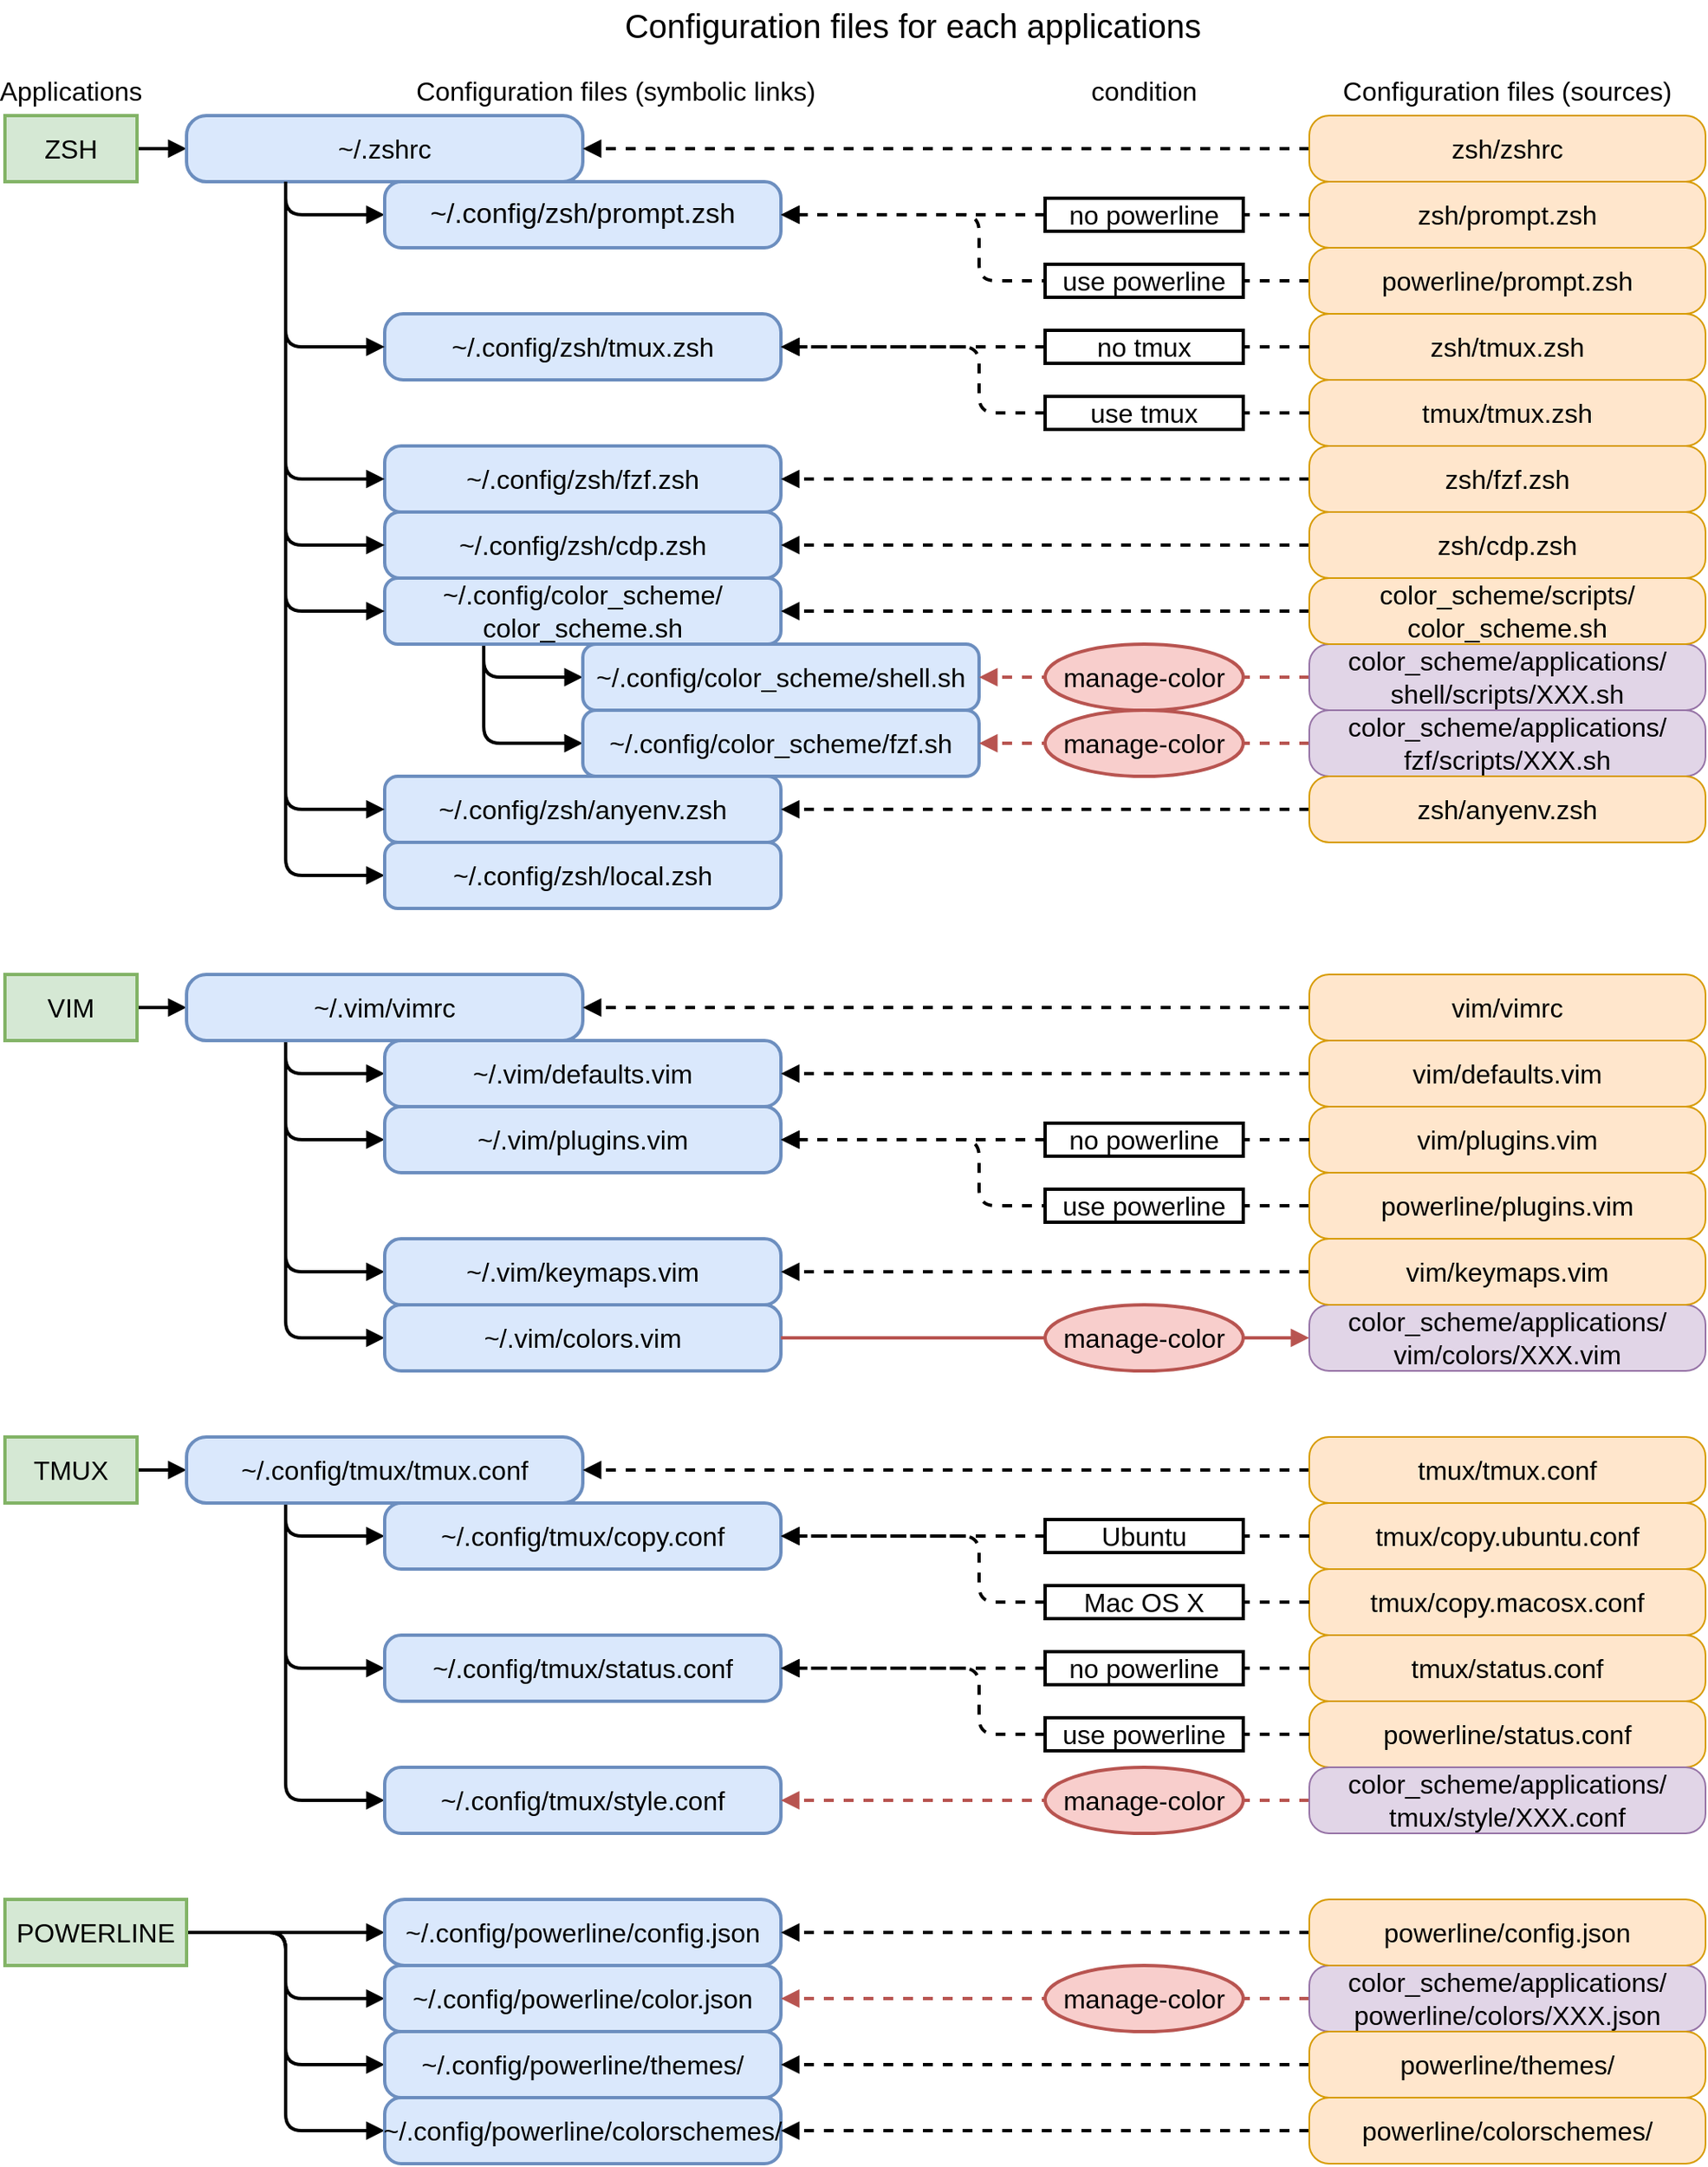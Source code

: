 <mxfile version="15.5.6" type="device"><diagram id="W8UUVqBCVU1PhLZmd4Tl" name="ページ1"><mxGraphModel dx="794" dy="639" grid="1" gridSize="10" guides="1" tooltips="1" connect="1" arrows="1" fold="1" page="1" pageScale="1" pageWidth="827" pageHeight="1169" math="0" shadow="0"><root><mxCell id="0"/><mxCell id="1" parent="0"/><mxCell id="Dofcgx1r0u2JZPhKdHxG-19" style="edgeStyle=orthogonalEdgeStyle;rounded=1;orthogonalLoop=1;jettySize=auto;html=1;exitX=1;exitY=0.5;exitDx=0;exitDy=0;entryX=0;entryY=0.5;entryDx=0;entryDy=0;endArrow=block;endFill=1;strokeWidth=2;" parent="1" source="Dofcgx1r0u2JZPhKdHxG-1" target="Dofcgx1r0u2JZPhKdHxG-2" edge="1"><mxGeometry relative="1" as="geometry"/></mxCell><mxCell id="Dofcgx1r0u2JZPhKdHxG-1" value="ZSH" style="rounded=0;whiteSpace=wrap;html=1;strokeWidth=2;fillColor=#d5e8d4;strokeColor=#82b366;fontSize=16;" parent="1" vertex="1"><mxGeometry x="10" y="80" width="80" height="40" as="geometry"/></mxCell><mxCell id="Dofcgx1r0u2JZPhKdHxG-11" style="edgeStyle=orthogonalEdgeStyle;rounded=1;orthogonalLoop=1;jettySize=auto;html=1;exitX=0.25;exitY=1;exitDx=0;exitDy=0;entryX=0;entryY=0.5;entryDx=0;entryDy=0;strokeWidth=2;endArrow=block;endFill=1;" parent="1" source="Dofcgx1r0u2JZPhKdHxG-2" target="Dofcgx1r0u2JZPhKdHxG-4" edge="1"><mxGeometry relative="1" as="geometry"/></mxCell><mxCell id="Dofcgx1r0u2JZPhKdHxG-137" style="edgeStyle=orthogonalEdgeStyle;rounded=1;orthogonalLoop=1;jettySize=auto;html=1;exitX=0.25;exitY=1;exitDx=0;exitDy=0;entryX=0;entryY=0.5;entryDx=0;entryDy=0;fontSize=16;endArrow=block;endFill=1;strokeWidth=2;" parent="1" source="Dofcgx1r0u2JZPhKdHxG-2" target="Dofcgx1r0u2JZPhKdHxG-136" edge="1"><mxGeometry relative="1" as="geometry"/></mxCell><mxCell id="Dofcgx1r0u2JZPhKdHxG-2" value="~/.zshrc" style="rounded=1;whiteSpace=wrap;html=1;arcSize=30;strokeWidth=2;fillColor=#dae8fc;strokeColor=#6c8ebf;fontSize=16;" parent="1" vertex="1"><mxGeometry x="120" y="80" width="240" height="40" as="geometry"/></mxCell><mxCell id="Dofcgx1r0u2JZPhKdHxG-3" value="Applications" style="text;html=1;strokeColor=none;fillColor=none;align=center;verticalAlign=middle;whiteSpace=wrap;rounded=0;fontSize=16;" parent="1" vertex="1"><mxGeometry x="10" y="50" width="80" height="30" as="geometry"/></mxCell><mxCell id="Dofcgx1r0u2JZPhKdHxG-4" value="~/.config/zsh/prompt.zsh" style="rounded=1;whiteSpace=wrap;html=1;arcSize=25;strokeWidth=2;fillColor=#dae8fc;strokeColor=#6c8ebf;fontSize=17;" parent="1" vertex="1"><mxGeometry x="240" y="120" width="240" height="40" as="geometry"/></mxCell><mxCell id="Dofcgx1r0u2JZPhKdHxG-5" value="~/.config/zsh/tmux.zsh" style="rounded=1;whiteSpace=wrap;html=1;arcSize=28;strokeWidth=2;fillColor=#dae8fc;strokeColor=#6c8ebf;fontSize=16;" parent="1" vertex="1"><mxGeometry x="240" y="200" width="240" height="40" as="geometry"/></mxCell><mxCell id="Dofcgx1r0u2JZPhKdHxG-6" value="~/.config/zsh/fzf.zsh" style="rounded=1;whiteSpace=wrap;html=1;arcSize=25;strokeWidth=2;fillColor=#dae8fc;strokeColor=#6c8ebf;fontSize=16;" parent="1" vertex="1"><mxGeometry x="240" y="280" width="240" height="40" as="geometry"/></mxCell><mxCell id="Dofcgx1r0u2JZPhKdHxG-7" value="~/.config/zsh/cdp.zsh" style="rounded=1;whiteSpace=wrap;html=1;arcSize=23;strokeWidth=2;fillColor=#dae8fc;strokeColor=#6c8ebf;fontSize=16;" parent="1" vertex="1"><mxGeometry x="240" y="320" width="240" height="40" as="geometry"/></mxCell><mxCell id="Dofcgx1r0u2JZPhKdHxG-8" value="~/.config/zsh/anyenv.zsh" style="rounded=1;whiteSpace=wrap;html=1;arcSize=20;strokeWidth=2;fillColor=#dae8fc;strokeColor=#6c8ebf;fontSize=16;" parent="1" vertex="1"><mxGeometry x="240" y="480" width="240" height="40" as="geometry"/></mxCell><mxCell id="Dofcgx1r0u2JZPhKdHxG-27" style="edgeStyle=orthogonalEdgeStyle;rounded=1;orthogonalLoop=1;jettySize=auto;html=1;exitX=0;exitY=0.5;exitDx=0;exitDy=0;entryX=1;entryY=0.5;entryDx=0;entryDy=0;fontSize=18;endArrow=block;endFill=1;strokeWidth=2;dashed=1;" parent="1" source="Dofcgx1r0u2JZPhKdHxG-9" target="Dofcgx1r0u2JZPhKdHxG-2" edge="1"><mxGeometry relative="1" as="geometry"/></mxCell><mxCell id="Dofcgx1r0u2JZPhKdHxG-9" value="zsh/zshrc" style="rounded=1;whiteSpace=wrap;html=1;arcSize=30;fillColor=#ffe6cc;strokeColor=#d79b00;fontSize=16;" parent="1" vertex="1"><mxGeometry x="800" y="80" width="240" height="40" as="geometry"/></mxCell><mxCell id="Dofcgx1r0u2JZPhKdHxG-24" style="edgeStyle=orthogonalEdgeStyle;rounded=1;orthogonalLoop=1;jettySize=auto;html=1;exitX=0.25;exitY=1;exitDx=0;exitDy=0;entryX=0;entryY=0.5;entryDx=0;entryDy=0;endArrow=block;endFill=1;strokeWidth=2;" parent="1" source="Dofcgx1r0u2JZPhKdHxG-10" target="Dofcgx1r0u2JZPhKdHxG-22" edge="1"><mxGeometry relative="1" as="geometry"/></mxCell><mxCell id="Dofcgx1r0u2JZPhKdHxG-25" style="edgeStyle=orthogonalEdgeStyle;rounded=1;orthogonalLoop=1;jettySize=auto;html=1;exitX=0.25;exitY=1;exitDx=0;exitDy=0;entryX=0;entryY=0.5;entryDx=0;entryDy=0;endArrow=block;endFill=1;strokeWidth=2;" parent="1" source="Dofcgx1r0u2JZPhKdHxG-10" target="Dofcgx1r0u2JZPhKdHxG-23" edge="1"><mxGeometry relative="1" as="geometry"/></mxCell><mxCell id="Dofcgx1r0u2JZPhKdHxG-10" value="~/.config/color_scheme/&lt;br&gt;color_scheme.sh" style="rounded=1;whiteSpace=wrap;html=1;arcSize=20;strokeWidth=2;fillColor=#dae8fc;strokeColor=#6c8ebf;fontSize=16;" parent="1" vertex="1"><mxGeometry x="240" y="360" width="240" height="40" as="geometry"/></mxCell><mxCell id="Dofcgx1r0u2JZPhKdHxG-12" style="edgeStyle=orthogonalEdgeStyle;rounded=1;orthogonalLoop=1;jettySize=auto;html=1;exitX=0.25;exitY=1;exitDx=0;exitDy=0;entryX=0;entryY=0.5;entryDx=0;entryDy=0;strokeWidth=2;endArrow=block;endFill=1;" parent="1" source="Dofcgx1r0u2JZPhKdHxG-2" target="Dofcgx1r0u2JZPhKdHxG-5" edge="1"><mxGeometry relative="1" as="geometry"><mxPoint x="250" y="130" as="sourcePoint"/><mxPoint x="330" y="150" as="targetPoint"/><Array as="points"><mxPoint x="180" y="220"/></Array></mxGeometry></mxCell><mxCell id="Dofcgx1r0u2JZPhKdHxG-13" style="edgeStyle=orthogonalEdgeStyle;rounded=1;orthogonalLoop=1;jettySize=auto;html=1;exitX=0.25;exitY=1;exitDx=0;exitDy=0;entryX=0;entryY=0.5;entryDx=0;entryDy=0;strokeWidth=2;endArrow=block;endFill=1;" parent="1" source="Dofcgx1r0u2JZPhKdHxG-2" target="Dofcgx1r0u2JZPhKdHxG-6" edge="1"><mxGeometry relative="1" as="geometry"><mxPoint x="250" y="130" as="sourcePoint"/><mxPoint x="330" y="190" as="targetPoint"/><Array as="points"><mxPoint x="180" y="300"/></Array></mxGeometry></mxCell><mxCell id="Dofcgx1r0u2JZPhKdHxG-14" style="edgeStyle=orthogonalEdgeStyle;rounded=1;orthogonalLoop=1;jettySize=auto;html=1;entryX=0;entryY=0.5;entryDx=0;entryDy=0;strokeWidth=2;endArrow=block;endFill=1;exitX=0.25;exitY=1;exitDx=0;exitDy=0;" parent="1" source="Dofcgx1r0u2JZPhKdHxG-2" target="Dofcgx1r0u2JZPhKdHxG-7" edge="1"><mxGeometry relative="1" as="geometry"><mxPoint x="200" y="120" as="sourcePoint"/><mxPoint x="330" y="230" as="targetPoint"/><Array as="points"><mxPoint x="180" y="340"/></Array></mxGeometry></mxCell><mxCell id="Dofcgx1r0u2JZPhKdHxG-15" style="edgeStyle=orthogonalEdgeStyle;rounded=1;orthogonalLoop=1;jettySize=auto;html=1;entryX=0;entryY=0.5;entryDx=0;entryDy=0;strokeWidth=2;endArrow=block;endFill=1;exitX=0.25;exitY=1;exitDx=0;exitDy=0;" parent="1" source="Dofcgx1r0u2JZPhKdHxG-2" target="Dofcgx1r0u2JZPhKdHxG-10" edge="1"><mxGeometry relative="1" as="geometry"><mxPoint x="250" y="130" as="sourcePoint"/><mxPoint x="330" y="270" as="targetPoint"/><Array as="points"><mxPoint x="180" y="380"/></Array></mxGeometry></mxCell><mxCell id="Dofcgx1r0u2JZPhKdHxG-16" style="edgeStyle=orthogonalEdgeStyle;rounded=1;orthogonalLoop=1;jettySize=auto;html=1;strokeWidth=2;endArrow=block;endFill=1;exitX=0.25;exitY=1;exitDx=0;exitDy=0;entryX=0;entryY=0.5;entryDx=0;entryDy=0;" parent="1" source="Dofcgx1r0u2JZPhKdHxG-2" target="Dofcgx1r0u2JZPhKdHxG-8" edge="1"><mxGeometry relative="1" as="geometry"><mxPoint x="250" y="130" as="sourcePoint"/><mxPoint x="300" y="340" as="targetPoint"/><Array as="points"><mxPoint x="180" y="500"/></Array></mxGeometry></mxCell><mxCell id="Dofcgx1r0u2JZPhKdHxG-20" value="Configuration files (symbolic links)" style="text;html=1;strokeColor=none;fillColor=none;align=center;verticalAlign=middle;whiteSpace=wrap;rounded=0;fontSize=16;" parent="1" vertex="1"><mxGeometry x="240" y="50" width="280" height="30" as="geometry"/></mxCell><mxCell id="Dofcgx1r0u2JZPhKdHxG-114" style="edgeStyle=orthogonalEdgeStyle;rounded=1;orthogonalLoop=1;jettySize=auto;html=1;exitX=1;exitY=0.5;exitDx=0;exitDy=0;entryX=0;entryY=0.5;entryDx=0;entryDy=0;fontSize=12;endArrow=block;endFill=1;strokeWidth=2;" parent="1" source="Dofcgx1r0u2JZPhKdHxG-21" target="Dofcgx1r0u2JZPhKdHxG-28" edge="1"><mxGeometry relative="1" as="geometry"/></mxCell><mxCell id="Dofcgx1r0u2JZPhKdHxG-21" value="VIM" style="rounded=0;whiteSpace=wrap;html=1;strokeWidth=2;fillColor=#d5e8d4;strokeColor=#82b366;fontSize=16;" parent="1" vertex="1"><mxGeometry x="10" y="600" width="80" height="40" as="geometry"/></mxCell><mxCell id="Dofcgx1r0u2JZPhKdHxG-22" value="~/.config/color_scheme/shell.sh" style="rounded=1;whiteSpace=wrap;html=1;arcSize=20;strokeWidth=2;fillColor=#dae8fc;strokeColor=#6c8ebf;fontSize=16;" parent="1" vertex="1"><mxGeometry x="360" y="400" width="240" height="40" as="geometry"/></mxCell><mxCell id="Dofcgx1r0u2JZPhKdHxG-23" value="~/.config/color_scheme/fzf.sh" style="rounded=1;whiteSpace=wrap;html=1;arcSize=20;strokeWidth=2;fillColor=#dae8fc;strokeColor=#6c8ebf;fontSize=16;" parent="1" vertex="1"><mxGeometry x="360" y="440" width="240" height="40" as="geometry"/></mxCell><mxCell id="Dofcgx1r0u2JZPhKdHxG-26" value="Configuration files for each applications" style="text;html=1;strokeColor=none;fillColor=none;align=center;verticalAlign=middle;whiteSpace=wrap;rounded=0;fontSize=20;" parent="1" vertex="1"><mxGeometry x="340" y="10" width="440" height="30" as="geometry"/></mxCell><mxCell id="Dofcgx1r0u2JZPhKdHxG-36" style="edgeStyle=orthogonalEdgeStyle;rounded=1;orthogonalLoop=1;jettySize=auto;html=1;exitX=0.25;exitY=1;exitDx=0;exitDy=0;entryX=0;entryY=0.5;entryDx=0;entryDy=0;fontSize=18;endArrow=block;endFill=1;strokeWidth=2;" parent="1" source="Dofcgx1r0u2JZPhKdHxG-28" target="Dofcgx1r0u2JZPhKdHxG-30" edge="1"><mxGeometry relative="1" as="geometry"/></mxCell><mxCell id="Dofcgx1r0u2JZPhKdHxG-37" style="edgeStyle=orthogonalEdgeStyle;rounded=1;orthogonalLoop=1;jettySize=auto;html=1;exitX=0.25;exitY=1;exitDx=0;exitDy=0;entryX=0;entryY=0.5;entryDx=0;entryDy=0;fontSize=18;endArrow=block;endFill=1;strokeWidth=2;" parent="1" source="Dofcgx1r0u2JZPhKdHxG-28" target="Dofcgx1r0u2JZPhKdHxG-31" edge="1"><mxGeometry relative="1" as="geometry"><Array as="points"><mxPoint x="180" y="700"/></Array></mxGeometry></mxCell><mxCell id="Dofcgx1r0u2JZPhKdHxG-38" style="edgeStyle=orthogonalEdgeStyle;rounded=1;orthogonalLoop=1;jettySize=auto;html=1;exitX=0.25;exitY=1;exitDx=0;exitDy=0;entryX=0;entryY=0.5;entryDx=0;entryDy=0;fontSize=18;endArrow=block;endFill=1;strokeWidth=2;" parent="1" source="Dofcgx1r0u2JZPhKdHxG-28" target="Dofcgx1r0u2JZPhKdHxG-32" edge="1"><mxGeometry relative="1" as="geometry"/></mxCell><mxCell id="Dofcgx1r0u2JZPhKdHxG-39" style="edgeStyle=orthogonalEdgeStyle;rounded=1;orthogonalLoop=1;jettySize=auto;html=1;exitX=0.25;exitY=1;exitDx=0;exitDy=0;entryX=0;entryY=0.5;entryDx=0;entryDy=0;fontSize=18;endArrow=block;endFill=1;strokeWidth=2;" parent="1" source="Dofcgx1r0u2JZPhKdHxG-28" target="Dofcgx1r0u2JZPhKdHxG-33" edge="1"><mxGeometry relative="1" as="geometry"/></mxCell><mxCell id="Dofcgx1r0u2JZPhKdHxG-28" value="~/.vim/vimrc" style="rounded=1;whiteSpace=wrap;html=1;arcSize=30;strokeWidth=2;fillColor=#dae8fc;strokeColor=#6c8ebf;fontSize=16;" parent="1" vertex="1"><mxGeometry x="120" y="600" width="240" height="40" as="geometry"/></mxCell><mxCell id="Dofcgx1r0u2JZPhKdHxG-30" value="~/.vim/defaults.vim" style="rounded=1;whiteSpace=wrap;html=1;arcSize=25;strokeWidth=2;fillColor=#dae8fc;strokeColor=#6c8ebf;fontSize=16;" parent="1" vertex="1"><mxGeometry x="240" y="640" width="240" height="40" as="geometry"/></mxCell><mxCell id="Dofcgx1r0u2JZPhKdHxG-31" value="~/.vim/plugins.vim" style="rounded=1;whiteSpace=wrap;html=1;arcSize=25;strokeWidth=2;fillColor=#dae8fc;strokeColor=#6c8ebf;fontSize=16;" parent="1" vertex="1"><mxGeometry x="240" y="680" width="240" height="40" as="geometry"/></mxCell><mxCell id="Dofcgx1r0u2JZPhKdHxG-32" value="~/.vim/keymaps.vim" style="rounded=1;whiteSpace=wrap;html=1;arcSize=25;strokeWidth=2;fillColor=#dae8fc;strokeColor=#6c8ebf;fontSize=16;" parent="1" vertex="1"><mxGeometry x="240" y="760" width="240" height="40" as="geometry"/></mxCell><mxCell id="Dofcgx1r0u2JZPhKdHxG-33" value="~/.vim/colors.vim" style="rounded=1;whiteSpace=wrap;html=1;arcSize=25;strokeWidth=2;fillColor=#dae8fc;strokeColor=#6c8ebf;fontSize=16;" parent="1" vertex="1"><mxGeometry x="240" y="800" width="240" height="40" as="geometry"/></mxCell><mxCell id="Dofcgx1r0u2JZPhKdHxG-67" style="edgeStyle=orthogonalEdgeStyle;rounded=1;orthogonalLoop=1;jettySize=auto;html=1;exitX=0;exitY=0.5;exitDx=0;exitDy=0;entryX=1;entryY=0.5;entryDx=0;entryDy=0;fontSize=12;endArrow=none;endFill=0;strokeWidth=2;fillColor=#f8cecc;strokeColor=#b85450;startArrow=block;startFill=1;" parent="1" source="Dofcgx1r0u2JZPhKdHxG-35" target="Dofcgx1r0u2JZPhKdHxG-33" edge="1"><mxGeometry relative="1" as="geometry"><mxPoint x="840" y="820" as="sourcePoint"/></mxGeometry></mxCell><mxCell id="Dofcgx1r0u2JZPhKdHxG-35" value="color_scheme/applications/&lt;br style=&quot;font-size: 16px;&quot;&gt;vim/colors/XXX.vim" style="rounded=1;whiteSpace=wrap;html=1;arcSize=30;fillColor=#e1d5e7;strokeColor=#9673a6;fontSize=16;" parent="1" vertex="1"><mxGeometry x="800" y="800" width="240" height="40" as="geometry"/></mxCell><mxCell id="Dofcgx1r0u2JZPhKdHxG-42" value="manage-color" style="ellipse;whiteSpace=wrap;html=1;fontSize=16;strokeWidth=2;fillColor=#f8cecc;strokeColor=#b85450;" parent="1" vertex="1"><mxGeometry x="640" y="800" width="120" height="40" as="geometry"/></mxCell><mxCell id="Dofcgx1r0u2JZPhKdHxG-63" style="edgeStyle=orthogonalEdgeStyle;rounded=1;orthogonalLoop=1;jettySize=auto;html=1;exitX=0;exitY=0.5;exitDx=0;exitDy=0;fontSize=12;endArrow=block;endFill=1;strokeWidth=2;dashed=1;fillColor=#f8cecc;strokeColor=#b85450;entryX=1;entryY=0.5;entryDx=0;entryDy=0;" parent="1" source="Dofcgx1r0u2JZPhKdHxG-43" target="Dofcgx1r0u2JZPhKdHxG-22" edge="1"><mxGeometry relative="1" as="geometry"><mxPoint x="620" y="440" as="targetPoint"/></mxGeometry></mxCell><mxCell id="Dofcgx1r0u2JZPhKdHxG-43" value="color_scheme/applications/&lt;br style=&quot;font-size: 16px;&quot;&gt;shell/scripts/XXX.sh" style="rounded=1;whiteSpace=wrap;html=1;arcSize=30;fillColor=#e1d5e7;strokeColor=#9673a6;fontSize=16;" parent="1" vertex="1"><mxGeometry x="800" y="400" width="240" height="40" as="geometry"/></mxCell><mxCell id="Dofcgx1r0u2JZPhKdHxG-64" style="edgeStyle=orthogonalEdgeStyle;rounded=1;orthogonalLoop=1;jettySize=auto;html=1;exitX=0;exitY=0.5;exitDx=0;exitDy=0;fontSize=12;endArrow=block;endFill=1;strokeWidth=2;dashed=1;fillColor=#f8cecc;strokeColor=#b85450;entryX=1;entryY=0.5;entryDx=0;entryDy=0;" parent="1" source="Dofcgx1r0u2JZPhKdHxG-44" target="Dofcgx1r0u2JZPhKdHxG-23" edge="1"><mxGeometry relative="1" as="geometry"><mxPoint x="610" y="470" as="targetPoint"/></mxGeometry></mxCell><mxCell id="Dofcgx1r0u2JZPhKdHxG-44" value="color_scheme/applications/&lt;br style=&quot;font-size: 16px;&quot;&gt;fzf/scripts/XXX.sh" style="rounded=1;whiteSpace=wrap;html=1;arcSize=30;fillColor=#e1d5e7;strokeColor=#9673a6;fontSize=16;" parent="1" vertex="1"><mxGeometry x="800" y="440" width="240" height="40" as="geometry"/></mxCell><mxCell id="Dofcgx1r0u2JZPhKdHxG-115" style="edgeStyle=orthogonalEdgeStyle;rounded=1;orthogonalLoop=1;jettySize=auto;html=1;exitX=1;exitY=0.5;exitDx=0;exitDy=0;entryX=0;entryY=0.5;entryDx=0;entryDy=0;fontSize=12;endArrow=block;endFill=1;strokeWidth=2;" parent="1" source="Dofcgx1r0u2JZPhKdHxG-45" target="Dofcgx1r0u2JZPhKdHxG-46" edge="1"><mxGeometry relative="1" as="geometry"/></mxCell><mxCell id="Dofcgx1r0u2JZPhKdHxG-45" value="TMUX" style="rounded=0;whiteSpace=wrap;html=1;strokeWidth=2;fillColor=#d5e8d4;strokeColor=#82b366;fontSize=16;" parent="1" vertex="1"><mxGeometry x="10" y="880" width="80" height="40" as="geometry"/></mxCell><mxCell id="Dofcgx1r0u2JZPhKdHxG-116" style="edgeStyle=orthogonalEdgeStyle;rounded=1;orthogonalLoop=1;jettySize=auto;html=1;exitX=0.25;exitY=1;exitDx=0;exitDy=0;entryX=0;entryY=0.5;entryDx=0;entryDy=0;fontSize=12;endArrow=block;endFill=1;strokeWidth=2;" parent="1" source="Dofcgx1r0u2JZPhKdHxG-46" target="Dofcgx1r0u2JZPhKdHxG-79" edge="1"><mxGeometry relative="1" as="geometry"/></mxCell><mxCell id="Dofcgx1r0u2JZPhKdHxG-117" style="edgeStyle=orthogonalEdgeStyle;rounded=1;orthogonalLoop=1;jettySize=auto;html=1;exitX=0.25;exitY=1;exitDx=0;exitDy=0;entryX=0;entryY=0.5;entryDx=0;entryDy=0;fontSize=12;endArrow=block;endFill=1;strokeWidth=2;" parent="1" source="Dofcgx1r0u2JZPhKdHxG-46" target="Dofcgx1r0u2JZPhKdHxG-80" edge="1"><mxGeometry relative="1" as="geometry"/></mxCell><mxCell id="Dofcgx1r0u2JZPhKdHxG-118" style="edgeStyle=orthogonalEdgeStyle;rounded=1;orthogonalLoop=1;jettySize=auto;html=1;exitX=0.25;exitY=1;exitDx=0;exitDy=0;entryX=0;entryY=0.5;entryDx=0;entryDy=0;fontSize=12;endArrow=block;endFill=1;strokeWidth=2;" parent="1" source="Dofcgx1r0u2JZPhKdHxG-46" target="Dofcgx1r0u2JZPhKdHxG-81" edge="1"><mxGeometry relative="1" as="geometry"/></mxCell><mxCell id="Dofcgx1r0u2JZPhKdHxG-46" value="~/.config/tmux/tmux.conf" style="rounded=1;whiteSpace=wrap;html=1;arcSize=30;strokeWidth=2;fillColor=#dae8fc;strokeColor=#6c8ebf;fontSize=16;" parent="1" vertex="1"><mxGeometry x="120" y="880" width="240" height="40" as="geometry"/></mxCell><mxCell id="Dofcgx1r0u2JZPhKdHxG-56" style="edgeStyle=orthogonalEdgeStyle;rounded=1;orthogonalLoop=1;jettySize=auto;html=1;exitX=0;exitY=0.5;exitDx=0;exitDy=0;entryX=1;entryY=0.5;entryDx=0;entryDy=0;fontSize=12;endArrow=block;endFill=1;strokeWidth=2;startArrow=none;dashed=1;" parent="1" source="Dofcgx1r0u2JZPhKdHxG-82" target="Dofcgx1r0u2JZPhKdHxG-4" edge="1"><mxGeometry relative="1" as="geometry"/></mxCell><mxCell id="Dofcgx1r0u2JZPhKdHxG-47" value="zsh/prompt.zsh" style="rounded=1;whiteSpace=wrap;html=1;arcSize=30;fillColor=#ffe6cc;strokeColor=#d79b00;fontSize=16;" parent="1" vertex="1"><mxGeometry x="800" y="120" width="240" height="40" as="geometry"/></mxCell><mxCell id="Dofcgx1r0u2JZPhKdHxG-57" style="edgeStyle=orthogonalEdgeStyle;rounded=1;orthogonalLoop=1;jettySize=auto;html=1;exitX=0;exitY=0.5;exitDx=0;exitDy=0;fontSize=12;endArrow=block;endFill=1;strokeWidth=2;dashed=1;startArrow=none;entryX=1;entryY=0.5;entryDx=0;entryDy=0;" parent="1" source="Dofcgx1r0u2JZPhKdHxG-48" target="Dofcgx1r0u2JZPhKdHxG-4" edge="1"><mxGeometry relative="1" as="geometry"><Array as="points"><mxPoint x="600" y="180"/><mxPoint x="600" y="140"/></Array></mxGeometry></mxCell><mxCell id="Dofcgx1r0u2JZPhKdHxG-48" value="powerline/prompt.zsh" style="rounded=1;whiteSpace=wrap;html=1;arcSize=30;fillColor=#ffe6cc;strokeColor=#d79b00;fontSize=16;" parent="1" vertex="1"><mxGeometry x="800" y="160" width="240" height="40" as="geometry"/></mxCell><mxCell id="Dofcgx1r0u2JZPhKdHxG-58" style="edgeStyle=orthogonalEdgeStyle;rounded=1;orthogonalLoop=1;jettySize=auto;html=1;exitX=0;exitY=0.5;exitDx=0;exitDy=0;entryX=1;entryY=0.5;entryDx=0;entryDy=0;fontSize=12;endArrow=block;endFill=1;strokeWidth=2;startArrow=none;dashed=1;" parent="1" source="Dofcgx1r0u2JZPhKdHxG-85" target="Dofcgx1r0u2JZPhKdHxG-5" edge="1"><mxGeometry relative="1" as="geometry"/></mxCell><mxCell id="Dofcgx1r0u2JZPhKdHxG-49" value="zsh/tmux.zsh" style="rounded=1;whiteSpace=wrap;html=1;arcSize=30;fillColor=#ffe6cc;strokeColor=#d79b00;fontSize=16;" parent="1" vertex="1"><mxGeometry x="800" y="200" width="240" height="40" as="geometry"/></mxCell><mxCell id="Dofcgx1r0u2JZPhKdHxG-59" style="edgeStyle=orthogonalEdgeStyle;rounded=1;orthogonalLoop=1;jettySize=auto;html=1;exitX=0;exitY=0.5;exitDx=0;exitDy=0;fontSize=12;endArrow=block;endFill=1;strokeWidth=2;startArrow=none;entryX=1;entryY=0.5;entryDx=0;entryDy=0;dashed=1;" parent="1" source="Dofcgx1r0u2JZPhKdHxG-87" target="Dofcgx1r0u2JZPhKdHxG-5" edge="1"><mxGeometry relative="1" as="geometry"><Array as="points"><mxPoint x="600" y="260"/><mxPoint x="600" y="220"/></Array></mxGeometry></mxCell><mxCell id="Dofcgx1r0u2JZPhKdHxG-50" value="tmux/tmux.zsh" style="rounded=1;whiteSpace=wrap;html=1;arcSize=30;fillColor=#ffe6cc;strokeColor=#d79b00;fontSize=16;" parent="1" vertex="1"><mxGeometry x="800" y="240" width="240" height="40" as="geometry"/></mxCell><mxCell id="Dofcgx1r0u2JZPhKdHxG-60" style="edgeStyle=orthogonalEdgeStyle;rounded=1;orthogonalLoop=1;jettySize=auto;html=1;exitX=0;exitY=0.5;exitDx=0;exitDy=0;entryX=1;entryY=0.5;entryDx=0;entryDy=0;fontSize=12;endArrow=block;endFill=1;strokeWidth=2;dashed=1;" parent="1" source="Dofcgx1r0u2JZPhKdHxG-51" target="Dofcgx1r0u2JZPhKdHxG-6" edge="1"><mxGeometry relative="1" as="geometry"/></mxCell><mxCell id="Dofcgx1r0u2JZPhKdHxG-51" value="zsh/fzf.zsh" style="rounded=1;whiteSpace=wrap;html=1;arcSize=30;fillColor=#ffe6cc;strokeColor=#d79b00;fontSize=16;" parent="1" vertex="1"><mxGeometry x="800" y="280" width="240" height="40" as="geometry"/></mxCell><mxCell id="Dofcgx1r0u2JZPhKdHxG-61" style="edgeStyle=orthogonalEdgeStyle;rounded=1;orthogonalLoop=1;jettySize=auto;html=1;exitX=0;exitY=0.5;exitDx=0;exitDy=0;entryX=1;entryY=0.5;entryDx=0;entryDy=0;fontSize=12;endArrow=block;endFill=1;strokeWidth=2;dashed=1;" parent="1" source="Dofcgx1r0u2JZPhKdHxG-54" target="Dofcgx1r0u2JZPhKdHxG-7" edge="1"><mxGeometry relative="1" as="geometry"/></mxCell><mxCell id="Dofcgx1r0u2JZPhKdHxG-54" value="zsh/cdp.zsh" style="rounded=1;whiteSpace=wrap;html=1;arcSize=30;fillColor=#ffe6cc;strokeColor=#d79b00;fontSize=16;" parent="1" vertex="1"><mxGeometry x="800" y="320" width="240" height="40" as="geometry"/></mxCell><mxCell id="Dofcgx1r0u2JZPhKdHxG-62" style="edgeStyle=orthogonalEdgeStyle;rounded=1;orthogonalLoop=1;jettySize=auto;html=1;exitX=0;exitY=0.5;exitDx=0;exitDy=0;fontSize=12;endArrow=block;endFill=1;strokeWidth=2;dashed=1;" parent="1" source="Dofcgx1r0u2JZPhKdHxG-55" target="Dofcgx1r0u2JZPhKdHxG-10" edge="1"><mxGeometry relative="1" as="geometry"/></mxCell><mxCell id="Dofcgx1r0u2JZPhKdHxG-55" value="color_scheme/scripts/&lt;br style=&quot;font-size: 16px;&quot;&gt;color_scheme.sh" style="rounded=1;whiteSpace=wrap;html=1;arcSize=30;fillColor=#ffe6cc;strokeColor=#d79b00;fontSize=16;" parent="1" vertex="1"><mxGeometry x="800" y="360" width="240" height="40" as="geometry"/></mxCell><mxCell id="Dofcgx1r0u2JZPhKdHxG-40" value="manage-color" style="ellipse;whiteSpace=wrap;html=1;fontSize=16;strokeWidth=2;fillColor=#f8cecc;strokeColor=#b85450;" parent="1" vertex="1"><mxGeometry x="640" y="400" width="120" height="40" as="geometry"/></mxCell><mxCell id="Dofcgx1r0u2JZPhKdHxG-41" value="manage-color" style="ellipse;whiteSpace=wrap;html=1;fontSize=16;strokeWidth=2;fillColor=#f8cecc;strokeColor=#b85450;" parent="1" vertex="1"><mxGeometry x="640" y="440" width="120" height="40" as="geometry"/></mxCell><mxCell id="Dofcgx1r0u2JZPhKdHxG-66" style="edgeStyle=orthogonalEdgeStyle;rounded=1;orthogonalLoop=1;jettySize=auto;html=1;exitX=0;exitY=0.5;exitDx=0;exitDy=0;entryX=1;entryY=0.5;entryDx=0;entryDy=0;fontSize=12;endArrow=block;endFill=1;strokeWidth=2;dashed=1;" parent="1" source="Dofcgx1r0u2JZPhKdHxG-65" target="Dofcgx1r0u2JZPhKdHxG-8" edge="1"><mxGeometry relative="1" as="geometry"/></mxCell><mxCell id="Dofcgx1r0u2JZPhKdHxG-65" value="zsh/anyenv.zsh" style="rounded=1;whiteSpace=wrap;html=1;arcSize=30;fillColor=#ffe6cc;strokeColor=#d79b00;fontSize=16;" parent="1" vertex="1"><mxGeometry x="800" y="480" width="240" height="40" as="geometry"/></mxCell><mxCell id="Dofcgx1r0u2JZPhKdHxG-74" style="edgeStyle=orthogonalEdgeStyle;rounded=1;orthogonalLoop=1;jettySize=auto;html=1;exitX=0;exitY=0.5;exitDx=0;exitDy=0;entryX=1;entryY=0.5;entryDx=0;entryDy=0;fontSize=12;endArrow=block;endFill=1;strokeWidth=2;dashed=1;" parent="1" source="Dofcgx1r0u2JZPhKdHxG-68" target="Dofcgx1r0u2JZPhKdHxG-30" edge="1"><mxGeometry relative="1" as="geometry"/></mxCell><mxCell id="Dofcgx1r0u2JZPhKdHxG-68" value="vim/defaults.vim" style="rounded=1;whiteSpace=wrap;html=1;arcSize=30;fillColor=#ffe6cc;strokeColor=#d79b00;fontSize=16;" parent="1" vertex="1"><mxGeometry x="800" y="640" width="240" height="40" as="geometry"/></mxCell><mxCell id="Dofcgx1r0u2JZPhKdHxG-73" style="edgeStyle=orthogonalEdgeStyle;rounded=1;orthogonalLoop=1;jettySize=auto;html=1;exitX=0;exitY=0.5;exitDx=0;exitDy=0;entryX=1;entryY=0.5;entryDx=0;entryDy=0;fontSize=12;endArrow=block;endFill=1;strokeWidth=2;dashed=1;" parent="1" source="Dofcgx1r0u2JZPhKdHxG-69" target="Dofcgx1r0u2JZPhKdHxG-28" edge="1"><mxGeometry relative="1" as="geometry"/></mxCell><mxCell id="Dofcgx1r0u2JZPhKdHxG-69" value="vim/vimrc" style="rounded=1;whiteSpace=wrap;html=1;arcSize=30;fillColor=#ffe6cc;strokeColor=#d79b00;fontSize=16;" parent="1" vertex="1"><mxGeometry x="800" y="600" width="240" height="40" as="geometry"/></mxCell><mxCell id="Dofcgx1r0u2JZPhKdHxG-75" style="edgeStyle=orthogonalEdgeStyle;rounded=1;orthogonalLoop=1;jettySize=auto;html=1;exitX=0;exitY=0.5;exitDx=0;exitDy=0;entryX=1;entryY=0.5;entryDx=0;entryDy=0;fontSize=12;endArrow=block;endFill=1;strokeWidth=2;startArrow=none;dashed=1;" parent="1" source="Dofcgx1r0u2JZPhKdHxG-89" target="Dofcgx1r0u2JZPhKdHxG-31" edge="1"><mxGeometry relative="1" as="geometry"/></mxCell><mxCell id="Dofcgx1r0u2JZPhKdHxG-70" value="vim/plugins.vim" style="rounded=1;whiteSpace=wrap;html=1;arcSize=30;fillColor=#ffe6cc;strokeColor=#d79b00;fontSize=16;" parent="1" vertex="1"><mxGeometry x="800" y="680" width="240" height="40" as="geometry"/></mxCell><mxCell id="Dofcgx1r0u2JZPhKdHxG-76" style="edgeStyle=orthogonalEdgeStyle;rounded=1;orthogonalLoop=1;jettySize=auto;html=1;exitX=0;exitY=0.5;exitDx=0;exitDy=0;fontSize=12;endArrow=block;endFill=1;strokeWidth=2;dashed=1;startArrow=none;entryX=1;entryY=0.5;entryDx=0;entryDy=0;" parent="1" source="Dofcgx1r0u2JZPhKdHxG-71" target="Dofcgx1r0u2JZPhKdHxG-31" edge="1"><mxGeometry relative="1" as="geometry"><Array as="points"><mxPoint x="600" y="740"/><mxPoint x="600" y="700"/></Array></mxGeometry></mxCell><mxCell id="Dofcgx1r0u2JZPhKdHxG-71" value="powerline/plugins.vim" style="rounded=1;whiteSpace=wrap;html=1;arcSize=30;fillColor=#ffe6cc;strokeColor=#d79b00;fontSize=16;" parent="1" vertex="1"><mxGeometry x="800" y="720" width="240" height="40" as="geometry"/></mxCell><mxCell id="Dofcgx1r0u2JZPhKdHxG-77" style="edgeStyle=orthogonalEdgeStyle;rounded=1;orthogonalLoop=1;jettySize=auto;html=1;exitX=0;exitY=0.5;exitDx=0;exitDy=0;entryX=1;entryY=0.5;entryDx=0;entryDy=0;fontSize=12;endArrow=block;endFill=1;strokeWidth=2;dashed=1;" parent="1" source="Dofcgx1r0u2JZPhKdHxG-72" target="Dofcgx1r0u2JZPhKdHxG-32" edge="1"><mxGeometry relative="1" as="geometry"/></mxCell><mxCell id="Dofcgx1r0u2JZPhKdHxG-72" value="vim/keymaps.vim" style="rounded=1;whiteSpace=wrap;html=1;arcSize=30;fillColor=#ffe6cc;strokeColor=#d79b00;fontSize=16;" parent="1" vertex="1"><mxGeometry x="800" y="760" width="240" height="40" as="geometry"/></mxCell><mxCell id="Dofcgx1r0u2JZPhKdHxG-79" value="~/.config/tmux/copy.conf" style="rounded=1;whiteSpace=wrap;html=1;arcSize=25;strokeWidth=2;fillColor=#dae8fc;strokeColor=#6c8ebf;fontSize=16;" parent="1" vertex="1"><mxGeometry x="240" y="920" width="240" height="40" as="geometry"/></mxCell><mxCell id="Dofcgx1r0u2JZPhKdHxG-80" value="~/.config/tmux/status.conf" style="rounded=1;whiteSpace=wrap;html=1;arcSize=25;strokeWidth=2;fillColor=#dae8fc;strokeColor=#6c8ebf;fontSize=16;" parent="1" vertex="1"><mxGeometry x="240" y="1000" width="240" height="40" as="geometry"/></mxCell><mxCell id="Dofcgx1r0u2JZPhKdHxG-81" value="~/.config/tmux/style.conf" style="rounded=1;whiteSpace=wrap;html=1;arcSize=25;strokeWidth=2;fillColor=#dae8fc;strokeColor=#6c8ebf;fontSize=16;" parent="1" vertex="1"><mxGeometry x="240" y="1080" width="240" height="40" as="geometry"/></mxCell><mxCell id="Dofcgx1r0u2JZPhKdHxG-82" value="no powerline" style="rounded=0;whiteSpace=wrap;html=1;fontSize=16;strokeWidth=2;" parent="1" vertex="1"><mxGeometry x="640" y="130" width="120" height="20" as="geometry"/></mxCell><mxCell id="Dofcgx1r0u2JZPhKdHxG-83" value="" style="edgeStyle=orthogonalEdgeStyle;rounded=1;orthogonalLoop=1;jettySize=auto;html=1;exitX=0;exitY=0.5;exitDx=0;exitDy=0;entryX=1;entryY=0.5;entryDx=0;entryDy=0;fontSize=12;endArrow=none;endFill=1;strokeWidth=2;dashed=1;" parent="1" source="Dofcgx1r0u2JZPhKdHxG-47" target="Dofcgx1r0u2JZPhKdHxG-82" edge="1"><mxGeometry relative="1" as="geometry"><mxPoint x="800" y="140" as="sourcePoint"/><mxPoint x="440" y="140" as="targetPoint"/></mxGeometry></mxCell><mxCell id="Dofcgx1r0u2JZPhKdHxG-85" value="no tmux" style="rounded=0;whiteSpace=wrap;html=1;fontSize=16;strokeWidth=2;" parent="1" vertex="1"><mxGeometry x="640" y="210" width="120" height="20" as="geometry"/></mxCell><mxCell id="Dofcgx1r0u2JZPhKdHxG-86" value="" style="edgeStyle=orthogonalEdgeStyle;rounded=1;orthogonalLoop=1;jettySize=auto;html=1;exitX=0;exitY=0.5;exitDx=0;exitDy=0;entryX=1;entryY=0.5;entryDx=0;entryDy=0;fontSize=12;endArrow=none;endFill=1;strokeWidth=2;dashed=1;" parent="1" source="Dofcgx1r0u2JZPhKdHxG-49" target="Dofcgx1r0u2JZPhKdHxG-85" edge="1"><mxGeometry relative="1" as="geometry"><mxPoint x="800" y="220" as="sourcePoint"/><mxPoint x="440" y="220" as="targetPoint"/></mxGeometry></mxCell><mxCell id="Dofcgx1r0u2JZPhKdHxG-87" value="use tmux" style="rounded=0;whiteSpace=wrap;html=1;fontSize=16;strokeWidth=2;" parent="1" vertex="1"><mxGeometry x="640" y="250" width="120" height="20" as="geometry"/></mxCell><mxCell id="Dofcgx1r0u2JZPhKdHxG-88" value="" style="edgeStyle=orthogonalEdgeStyle;rounded=1;orthogonalLoop=1;jettySize=auto;html=1;exitX=0;exitY=0.5;exitDx=0;exitDy=0;fontSize=12;endArrow=none;endFill=1;strokeWidth=2;dashed=1;" parent="1" source="Dofcgx1r0u2JZPhKdHxG-50" target="Dofcgx1r0u2JZPhKdHxG-87" edge="1"><mxGeometry relative="1" as="geometry"><mxPoint x="800" y="260" as="sourcePoint"/><mxPoint x="440" y="220" as="targetPoint"/></mxGeometry></mxCell><mxCell id="Dofcgx1r0u2JZPhKdHxG-89" value="no powerline" style="rounded=0;whiteSpace=wrap;html=1;fontSize=16;strokeWidth=2;" parent="1" vertex="1"><mxGeometry x="640" y="690" width="120" height="20" as="geometry"/></mxCell><mxCell id="Dofcgx1r0u2JZPhKdHxG-90" value="" style="edgeStyle=orthogonalEdgeStyle;rounded=1;orthogonalLoop=1;jettySize=auto;html=1;exitX=0;exitY=0.5;exitDx=0;exitDy=0;entryX=1;entryY=0.5;entryDx=0;entryDy=0;fontSize=12;endArrow=none;endFill=1;strokeWidth=2;dashed=1;" parent="1" source="Dofcgx1r0u2JZPhKdHxG-70" target="Dofcgx1r0u2JZPhKdHxG-89" edge="1"><mxGeometry relative="1" as="geometry"><mxPoint x="800" y="700" as="sourcePoint"/><mxPoint x="440" y="700" as="targetPoint"/></mxGeometry></mxCell><mxCell id="Dofcgx1r0u2JZPhKdHxG-98" style="edgeStyle=orthogonalEdgeStyle;rounded=1;orthogonalLoop=1;jettySize=auto;html=1;exitX=0;exitY=0.5;exitDx=0;exitDy=0;entryX=1;entryY=0.5;entryDx=0;entryDy=0;fontSize=16;endArrow=block;endFill=1;strokeWidth=2;dashed=1;" parent="1" source="Dofcgx1r0u2JZPhKdHxG-92" target="Dofcgx1r0u2JZPhKdHxG-46" edge="1"><mxGeometry relative="1" as="geometry"/></mxCell><mxCell id="Dofcgx1r0u2JZPhKdHxG-92" value="tmux/tmux.conf" style="rounded=1;whiteSpace=wrap;html=1;arcSize=30;fillColor=#ffe6cc;strokeColor=#d79b00;fontSize=16;" parent="1" vertex="1"><mxGeometry x="800" y="880" width="240" height="40" as="geometry"/></mxCell><mxCell id="Dofcgx1r0u2JZPhKdHxG-99" style="edgeStyle=orthogonalEdgeStyle;rounded=1;orthogonalLoop=1;jettySize=auto;html=1;exitX=0;exitY=0.5;exitDx=0;exitDy=0;fontSize=16;endArrow=block;endFill=1;strokeWidth=2;startArrow=none;dashed=1;" parent="1" source="Dofcgx1r0u2JZPhKdHxG-108" target="Dofcgx1r0u2JZPhKdHxG-79" edge="1"><mxGeometry relative="1" as="geometry"/></mxCell><mxCell id="Dofcgx1r0u2JZPhKdHxG-93" value="tmux/copy.ubuntu.conf" style="rounded=1;whiteSpace=wrap;html=1;arcSize=30;fillColor=#ffe6cc;strokeColor=#d79b00;fontSize=16;" parent="1" vertex="1"><mxGeometry x="800" y="920" width="240" height="40" as="geometry"/></mxCell><mxCell id="Dofcgx1r0u2JZPhKdHxG-100" style="edgeStyle=orthogonalEdgeStyle;rounded=1;orthogonalLoop=1;jettySize=auto;html=1;exitX=0;exitY=0.5;exitDx=0;exitDy=0;fontSize=16;endArrow=block;endFill=1;strokeWidth=2;startArrow=none;entryX=1;entryY=0.5;entryDx=0;entryDy=0;dashed=1;" parent="1" source="Dofcgx1r0u2JZPhKdHxG-110" target="Dofcgx1r0u2JZPhKdHxG-79" edge="1"><mxGeometry relative="1" as="geometry"><Array as="points"><mxPoint x="600" y="980"/><mxPoint x="600" y="940"/></Array></mxGeometry></mxCell><mxCell id="Dofcgx1r0u2JZPhKdHxG-94" value="tmux/copy.macosx.conf" style="rounded=1;whiteSpace=wrap;html=1;arcSize=30;fillColor=#ffe6cc;strokeColor=#d79b00;fontSize=16;" parent="1" vertex="1"><mxGeometry x="800" y="960" width="240" height="40" as="geometry"/></mxCell><mxCell id="Dofcgx1r0u2JZPhKdHxG-101" style="edgeStyle=orthogonalEdgeStyle;rounded=1;orthogonalLoop=1;jettySize=auto;html=1;exitX=0;exitY=0.5;exitDx=0;exitDy=0;entryX=1;entryY=0.5;entryDx=0;entryDy=0;fontSize=16;endArrow=block;endFill=1;strokeWidth=2;dashed=1;startArrow=none;" parent="1" source="Dofcgx1r0u2JZPhKdHxG-105" target="Dofcgx1r0u2JZPhKdHxG-80" edge="1"><mxGeometry relative="1" as="geometry"/></mxCell><mxCell id="Dofcgx1r0u2JZPhKdHxG-95" value="tmux/status.conf" style="rounded=1;whiteSpace=wrap;html=1;arcSize=30;fillColor=#ffe6cc;strokeColor=#d79b00;fontSize=16;" parent="1" vertex="1"><mxGeometry x="800" y="1000" width="240" height="40" as="geometry"/></mxCell><mxCell id="Dofcgx1r0u2JZPhKdHxG-102" style="edgeStyle=orthogonalEdgeStyle;rounded=1;orthogonalLoop=1;jettySize=auto;html=1;exitX=0;exitY=0.5;exitDx=0;exitDy=0;fontSize=16;endArrow=block;endFill=1;strokeWidth=2;startArrow=none;entryX=1;entryY=0.5;entryDx=0;entryDy=0;dashed=1;" parent="1" source="Dofcgx1r0u2JZPhKdHxG-106" target="Dofcgx1r0u2JZPhKdHxG-80" edge="1"><mxGeometry relative="1" as="geometry"><Array as="points"><mxPoint x="600" y="1060"/><mxPoint x="600" y="1020"/></Array></mxGeometry></mxCell><mxCell id="Dofcgx1r0u2JZPhKdHxG-96" value="powerline/status.conf" style="rounded=1;whiteSpace=wrap;html=1;arcSize=30;fillColor=#ffe6cc;strokeColor=#d79b00;fontSize=16;" parent="1" vertex="1"><mxGeometry x="800" y="1040" width="240" height="40" as="geometry"/></mxCell><mxCell id="Dofcgx1r0u2JZPhKdHxG-103" style="edgeStyle=orthogonalEdgeStyle;rounded=1;orthogonalLoop=1;jettySize=auto;html=1;exitX=0;exitY=0.5;exitDx=0;exitDy=0;entryX=1;entryY=0.5;entryDx=0;entryDy=0;fontSize=16;endArrow=block;endFill=1;strokeWidth=2;dashed=1;fillColor=#f8cecc;strokeColor=#b85450;" parent="1" source="Dofcgx1r0u2JZPhKdHxG-97" target="Dofcgx1r0u2JZPhKdHxG-81" edge="1"><mxGeometry relative="1" as="geometry"/></mxCell><mxCell id="Dofcgx1r0u2JZPhKdHxG-97" value="color_scheme/applications/&lt;br style=&quot;font-size: 16px;&quot;&gt;tmux/style/XXX.conf" style="rounded=1;whiteSpace=wrap;html=1;arcSize=30;fillColor=#e1d5e7;strokeColor=#9673a6;fontSize=16;" parent="1" vertex="1"><mxGeometry x="800" y="1080" width="240" height="40" as="geometry"/></mxCell><mxCell id="Dofcgx1r0u2JZPhKdHxG-104" value="manage-color" style="ellipse;whiteSpace=wrap;html=1;fontSize=16;strokeWidth=2;fillColor=#f8cecc;strokeColor=#b85450;" parent="1" vertex="1"><mxGeometry x="640" y="1080" width="120" height="40" as="geometry"/></mxCell><mxCell id="Dofcgx1r0u2JZPhKdHxG-106" value="use powerline" style="rounded=0;whiteSpace=wrap;html=1;fontSize=16;strokeWidth=2;" parent="1" vertex="1"><mxGeometry x="640" y="1050" width="120" height="20" as="geometry"/></mxCell><mxCell id="Dofcgx1r0u2JZPhKdHxG-107" value="" style="edgeStyle=orthogonalEdgeStyle;rounded=1;orthogonalLoop=1;jettySize=auto;html=1;exitX=0;exitY=0.5;exitDx=0;exitDy=0;fontSize=16;endArrow=none;endFill=1;strokeWidth=2;dashed=1;" parent="1" source="Dofcgx1r0u2JZPhKdHxG-96" target="Dofcgx1r0u2JZPhKdHxG-106" edge="1"><mxGeometry relative="1" as="geometry"><mxPoint x="800" y="1060" as="sourcePoint"/><mxPoint x="440" y="1020" as="targetPoint"/></mxGeometry></mxCell><mxCell id="Dofcgx1r0u2JZPhKdHxG-108" value="Ubuntu" style="rounded=0;whiteSpace=wrap;html=1;fontSize=16;strokeWidth=2;" parent="1" vertex="1"><mxGeometry x="640" y="930" width="120" height="20" as="geometry"/></mxCell><mxCell id="Dofcgx1r0u2JZPhKdHxG-109" value="" style="edgeStyle=orthogonalEdgeStyle;rounded=1;orthogonalLoop=1;jettySize=auto;html=1;exitX=0;exitY=0.5;exitDx=0;exitDy=0;fontSize=16;endArrow=none;endFill=1;strokeWidth=2;dashed=1;" parent="1" source="Dofcgx1r0u2JZPhKdHxG-93" target="Dofcgx1r0u2JZPhKdHxG-108" edge="1"><mxGeometry relative="1" as="geometry"><mxPoint x="800" y="940" as="sourcePoint"/><mxPoint x="440" y="940" as="targetPoint"/></mxGeometry></mxCell><mxCell id="Dofcgx1r0u2JZPhKdHxG-110" value="Mac OS X" style="rounded=0;whiteSpace=wrap;html=1;fontSize=16;strokeWidth=2;" parent="1" vertex="1"><mxGeometry x="640" y="970" width="120" height="20" as="geometry"/></mxCell><mxCell id="Dofcgx1r0u2JZPhKdHxG-111" value="" style="edgeStyle=orthogonalEdgeStyle;rounded=1;orthogonalLoop=1;jettySize=auto;html=1;exitX=0;exitY=0.5;exitDx=0;exitDy=0;fontSize=16;endArrow=none;endFill=1;strokeWidth=2;dashed=1;" parent="1" source="Dofcgx1r0u2JZPhKdHxG-94" target="Dofcgx1r0u2JZPhKdHxG-110" edge="1"><mxGeometry relative="1" as="geometry"><mxPoint x="800" y="980" as="sourcePoint"/><mxPoint x="440" y="940" as="targetPoint"/></mxGeometry></mxCell><mxCell id="Dofcgx1r0u2JZPhKdHxG-112" value="Configuration files (sources)" style="text;html=1;strokeColor=none;fillColor=none;align=center;verticalAlign=middle;whiteSpace=wrap;rounded=0;fontSize=16;" parent="1" vertex="1"><mxGeometry x="800" y="50" width="240" height="30" as="geometry"/></mxCell><mxCell id="Dofcgx1r0u2JZPhKdHxG-125" style="edgeStyle=orthogonalEdgeStyle;rounded=1;orthogonalLoop=1;jettySize=auto;html=1;exitX=1;exitY=0.5;exitDx=0;exitDy=0;entryX=0;entryY=0.5;entryDx=0;entryDy=0;fontSize=12;endArrow=block;endFill=1;strokeWidth=2;" parent="1" source="Dofcgx1r0u2JZPhKdHxG-113" target="Dofcgx1r0u2JZPhKdHxG-119" edge="1"><mxGeometry relative="1" as="geometry"/></mxCell><mxCell id="Dofcgx1r0u2JZPhKdHxG-126" style="edgeStyle=orthogonalEdgeStyle;rounded=1;orthogonalLoop=1;jettySize=auto;html=1;exitX=1;exitY=0.5;exitDx=0;exitDy=0;entryX=0;entryY=0.5;entryDx=0;entryDy=0;fontSize=12;endArrow=block;endFill=1;strokeWidth=2;" parent="1" source="Dofcgx1r0u2JZPhKdHxG-113" target="Dofcgx1r0u2JZPhKdHxG-120" edge="1"><mxGeometry relative="1" as="geometry"/></mxCell><mxCell id="Dofcgx1r0u2JZPhKdHxG-127" style="edgeStyle=orthogonalEdgeStyle;rounded=1;orthogonalLoop=1;jettySize=auto;html=1;exitX=1;exitY=0.5;exitDx=0;exitDy=0;entryX=0;entryY=0.5;entryDx=0;entryDy=0;fontSize=12;endArrow=block;endFill=1;strokeWidth=2;" parent="1" source="Dofcgx1r0u2JZPhKdHxG-113" target="Dofcgx1r0u2JZPhKdHxG-123" edge="1"><mxGeometry relative="1" as="geometry"/></mxCell><mxCell id="Dofcgx1r0u2JZPhKdHxG-128" style="edgeStyle=orthogonalEdgeStyle;rounded=1;orthogonalLoop=1;jettySize=auto;html=1;exitX=1;exitY=0.5;exitDx=0;exitDy=0;entryX=0;entryY=0.5;entryDx=0;entryDy=0;fontSize=12;endArrow=block;endFill=1;strokeWidth=2;" parent="1" source="Dofcgx1r0u2JZPhKdHxG-113" target="Dofcgx1r0u2JZPhKdHxG-124" edge="1"><mxGeometry relative="1" as="geometry"/></mxCell><mxCell id="Dofcgx1r0u2JZPhKdHxG-113" value="POWERLINE" style="rounded=0;whiteSpace=wrap;html=1;strokeWidth=2;fillColor=#d5e8d4;strokeColor=#82b366;fontSize=16;" parent="1" vertex="1"><mxGeometry x="10" y="1160" width="110" height="40" as="geometry"/></mxCell><mxCell id="Dofcgx1r0u2JZPhKdHxG-119" value="~/.config/powerline/config.json" style="rounded=1;whiteSpace=wrap;html=1;arcSize=30;strokeWidth=2;fillColor=#dae8fc;strokeColor=#6c8ebf;fontSize=16;" parent="1" vertex="1"><mxGeometry x="240" y="1160" width="240" height="40" as="geometry"/></mxCell><mxCell id="Dofcgx1r0u2JZPhKdHxG-120" value="~/.config/powerline/color.json" style="rounded=1;whiteSpace=wrap;html=1;arcSize=25;strokeWidth=2;fillColor=#dae8fc;strokeColor=#6c8ebf;fontSize=16;" parent="1" vertex="1"><mxGeometry x="240" y="1200" width="240" height="40" as="geometry"/></mxCell><mxCell id="Dofcgx1r0u2JZPhKdHxG-133" style="edgeStyle=orthogonalEdgeStyle;rounded=1;orthogonalLoop=1;jettySize=auto;html=1;exitX=0;exitY=0.5;exitDx=0;exitDy=0;entryX=1;entryY=0.5;entryDx=0;entryDy=0;fontSize=12;endArrow=block;endFill=1;strokeWidth=2;dashed=1;fillColor=#f8cecc;strokeColor=#b85450;" parent="1" source="Dofcgx1r0u2JZPhKdHxG-122" target="Dofcgx1r0u2JZPhKdHxG-120" edge="1"><mxGeometry relative="1" as="geometry"/></mxCell><mxCell id="Dofcgx1r0u2JZPhKdHxG-122" value="color_scheme/applications/&lt;br style=&quot;font-size: 16px&quot;&gt;powerline/colors/XXX.json" style="rounded=1;whiteSpace=wrap;html=1;arcSize=30;fillColor=#e1d5e7;strokeColor=#9673a6;fontSize=16;" parent="1" vertex="1"><mxGeometry x="800" y="1200" width="240" height="40" as="geometry"/></mxCell><mxCell id="Dofcgx1r0u2JZPhKdHxG-123" value="~/.config/powerline/themes/" style="rounded=1;whiteSpace=wrap;html=1;arcSize=25;strokeWidth=2;fillColor=#dae8fc;strokeColor=#6c8ebf;fontSize=16;" parent="1" vertex="1"><mxGeometry x="240" y="1240" width="240" height="40" as="geometry"/></mxCell><mxCell id="Dofcgx1r0u2JZPhKdHxG-124" value="~/.config/powerline/colorschemes/" style="rounded=1;whiteSpace=wrap;html=1;arcSize=25;strokeWidth=2;fillColor=#dae8fc;strokeColor=#6c8ebf;fontSize=16;" parent="1" vertex="1"><mxGeometry x="240" y="1280" width="240" height="40" as="geometry"/></mxCell><mxCell id="Dofcgx1r0u2JZPhKdHxG-132" style="edgeStyle=orthogonalEdgeStyle;rounded=1;orthogonalLoop=1;jettySize=auto;html=1;exitX=0;exitY=0.5;exitDx=0;exitDy=0;entryX=1;entryY=0.5;entryDx=0;entryDy=0;fontSize=12;endArrow=block;endFill=1;strokeWidth=2;dashed=1;" parent="1" source="Dofcgx1r0u2JZPhKdHxG-129" target="Dofcgx1r0u2JZPhKdHxG-119" edge="1"><mxGeometry relative="1" as="geometry"/></mxCell><mxCell id="Dofcgx1r0u2JZPhKdHxG-129" value="powerline/config.json" style="rounded=1;whiteSpace=wrap;html=1;arcSize=30;fillColor=#ffe6cc;strokeColor=#d79b00;fontSize=16;" parent="1" vertex="1"><mxGeometry x="800" y="1160" width="240" height="40" as="geometry"/></mxCell><mxCell id="Dofcgx1r0u2JZPhKdHxG-134" style="edgeStyle=orthogonalEdgeStyle;rounded=1;orthogonalLoop=1;jettySize=auto;html=1;exitX=0;exitY=0.5;exitDx=0;exitDy=0;entryX=1;entryY=0.5;entryDx=0;entryDy=0;fontSize=12;endArrow=block;endFill=1;strokeWidth=2;dashed=1;" parent="1" source="Dofcgx1r0u2JZPhKdHxG-130" target="Dofcgx1r0u2JZPhKdHxG-123" edge="1"><mxGeometry relative="1" as="geometry"/></mxCell><mxCell id="Dofcgx1r0u2JZPhKdHxG-130" value="powerline/themes/" style="rounded=1;whiteSpace=wrap;html=1;arcSize=30;fillColor=#ffe6cc;strokeColor=#d79b00;fontSize=16;" parent="1" vertex="1"><mxGeometry x="800" y="1240" width="240" height="40" as="geometry"/></mxCell><mxCell id="Dofcgx1r0u2JZPhKdHxG-135" style="edgeStyle=orthogonalEdgeStyle;rounded=1;orthogonalLoop=1;jettySize=auto;html=1;exitX=0;exitY=0.5;exitDx=0;exitDy=0;entryX=1;entryY=0.5;entryDx=0;entryDy=0;fontSize=12;endArrow=block;endFill=1;strokeWidth=2;dashed=1;" parent="1" source="Dofcgx1r0u2JZPhKdHxG-131" target="Dofcgx1r0u2JZPhKdHxG-124" edge="1"><mxGeometry relative="1" as="geometry"/></mxCell><mxCell id="Dofcgx1r0u2JZPhKdHxG-131" value="powerline/colorschemes/" style="rounded=1;whiteSpace=wrap;html=1;arcSize=30;fillColor=#ffe6cc;strokeColor=#d79b00;fontSize=16;" parent="1" vertex="1"><mxGeometry x="800" y="1280" width="240" height="40" as="geometry"/></mxCell><mxCell id="Dofcgx1r0u2JZPhKdHxG-121" value="manage-color" style="ellipse;whiteSpace=wrap;html=1;fontSize=16;strokeWidth=2;fillColor=#f8cecc;strokeColor=#b85450;" parent="1" vertex="1"><mxGeometry x="640" y="1200" width="120" height="40" as="geometry"/></mxCell><mxCell id="Dofcgx1r0u2JZPhKdHxG-136" value="~/.config/zsh/local.zsh" style="rounded=1;whiteSpace=wrap;html=1;arcSize=20;strokeWidth=2;fillColor=#dae8fc;strokeColor=#6c8ebf;fontSize=16;" parent="1" vertex="1"><mxGeometry x="240" y="520" width="240" height="40" as="geometry"/></mxCell><mxCell id="Dofcgx1r0u2JZPhKdHxG-91" value="use powerline" style="rounded=0;whiteSpace=wrap;html=1;fontSize=16;strokeWidth=2;" parent="1" vertex="1"><mxGeometry x="640" y="730" width="120" height="20" as="geometry"/></mxCell><mxCell id="Dofcgx1r0u2JZPhKdHxG-84" value="use powerline" style="rounded=0;whiteSpace=wrap;html=1;fontSize=16;strokeWidth=2;" parent="1" vertex="1"><mxGeometry x="640" y="170" width="120" height="20" as="geometry"/></mxCell><mxCell id="Dofcgx1r0u2JZPhKdHxG-105" value="no powerline" style="rounded=0;whiteSpace=wrap;html=1;fontSize=16;strokeWidth=2;" parent="1" vertex="1"><mxGeometry x="640" y="1010" width="120" height="20" as="geometry"/></mxCell><mxCell id="iaPuXKM1XSlaUmjc5Sun-4" value="" style="edgeStyle=orthogonalEdgeStyle;rounded=1;orthogonalLoop=1;jettySize=auto;html=1;exitX=0;exitY=0.5;exitDx=0;exitDy=0;entryX=1;entryY=0.5;entryDx=0;entryDy=0;fontSize=16;endArrow=none;endFill=1;strokeWidth=2;dashed=1;" edge="1" parent="1" source="Dofcgx1r0u2JZPhKdHxG-95" target="Dofcgx1r0u2JZPhKdHxG-105"><mxGeometry relative="1" as="geometry"><mxPoint x="800" y="1020" as="sourcePoint"/><mxPoint x="480" y="1020" as="targetPoint"/></mxGeometry></mxCell><mxCell id="iaPuXKM1XSlaUmjc5Sun-6" value="condition" style="text;html=1;strokeColor=none;fillColor=none;align=center;verticalAlign=middle;whiteSpace=wrap;rounded=0;fontSize=16;" vertex="1" parent="1"><mxGeometry x="650" y="50" width="100" height="30" as="geometry"/></mxCell></root></mxGraphModel></diagram></mxfile>